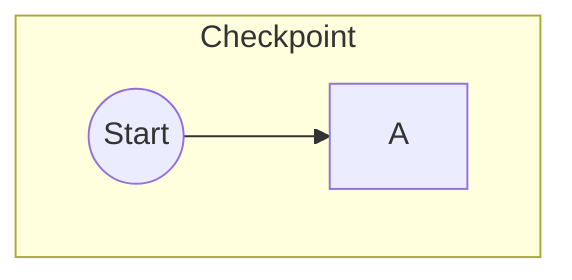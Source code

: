 flowchart TD
node0@{ shape: circle, label: "Start"}
node1:::checkpoint
subgraph node1 ["Checkpoint"]
node2["A"]
node0 --> node2
end